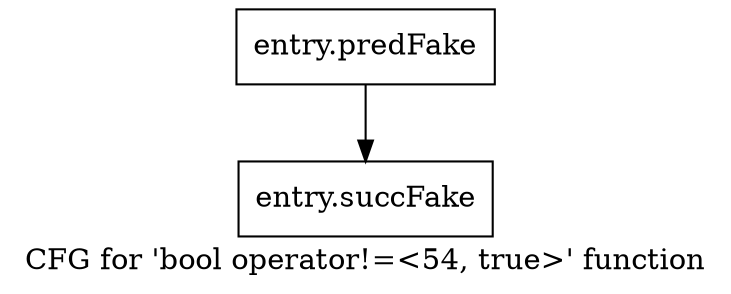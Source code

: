 digraph "CFG for 'bool operator!=\<54, true\>' function" {
	label="CFG for 'bool operator!=\<54, true\>' function";

	Node0x3be99f0 [shape=record,filename="",linenumber="",label="{entry.predFake}"];
	Node0x3be99f0 -> Node0x3e97620[ callList="" memoryops="" filename="/tools/Xilinx/Vitis_HLS/2022.1/include/etc/ap_private.h" execusionnum="0"];
	Node0x3e97620 [shape=record,filename="/tools/Xilinx/Vitis_HLS/2022.1/include/etc/ap_private.h",linenumber="7216",label="{entry.succFake}"];
}

